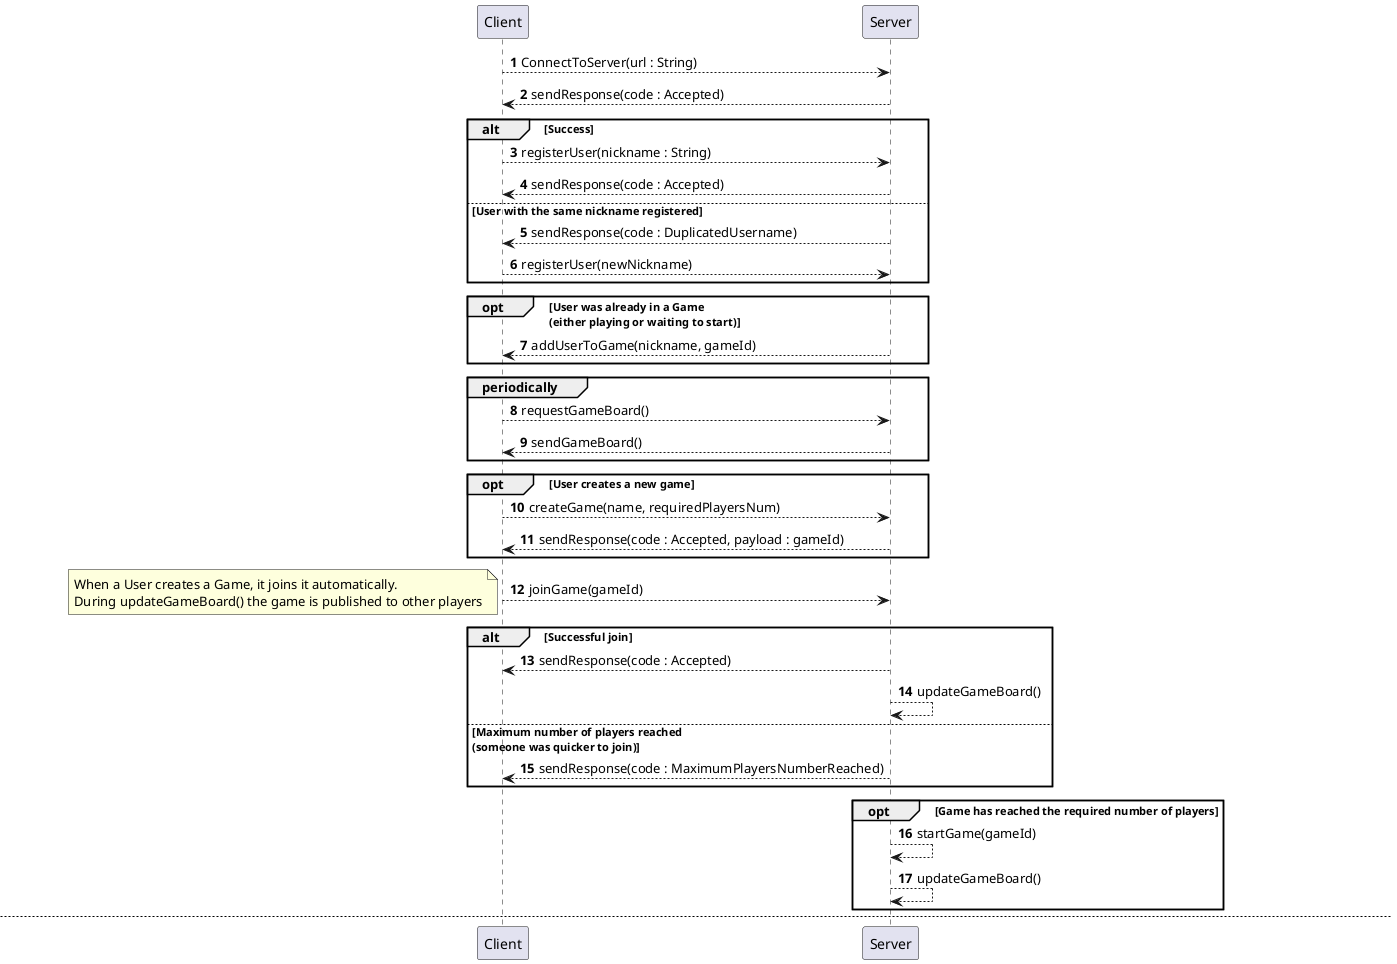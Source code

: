 @startuml
'https://plantuml.com/sequence-diagram

autonumber

Client --> Server : ConnectToServer(url : String)
'Es. tcp://localhost:2048
Server --> Client : sendResponse(code : Accepted)

alt Success

    Client --> Server : registerUser(nickname : String)
    Server --> Client : sendResponse(code : Accepted)

else User with the same nickname registered
    Server --> Client : sendResponse(code : DuplicatedUsername)
    Client --> Server : registerUser(newNickname)
end

opt User was already in a Game \n(either playing or waiting to start)
    Server --> Client : addUserToGame(nickname, gameId)
end

group periodically
    Client --> Server : requestGameBoard()
    Server --> Client : sendGameBoard()
end

opt User creates a new game
    Client --> Server : createGame(name, requiredPlayersNum)
    Server --> Client : sendResponse(code : Accepted, payload : gameId)

end
Client --> Server : joinGame(gameId)
note bottom: When a User creates a Game, it joins it automatically. \nDuring updateGameBoard() the game is published to other players

alt Successful join
    Server --> Client : sendResponse(code : Accepted)
    Server --> Server : updateGameBoard()
else Maximum number of players reached \n(someone was quicker to join)
    Server --> Client : sendResponse(code : MaximumPlayersNumberReached)
end

opt Game has reached the required number of players
    Server --> Server : startGame(gameId)
    Server --> Server : updateGameBoard()
end

newpage

'Game initialization

Server --> Client : sendPlayerSetupInformation()
note left : Sent setup info: 2 resource cards, 1 gold card, \ninitial card, 2 objective cards
loop On invalid move
Client --> Server : sendSetupChoice(initialCardSide, objectiveCard)
Server --> Client : sendResponse(code : InvalidChoice)


newpage

'Player plays
Server --> Client : sendGameInfo()
note right : information include players maps, number of points, visible cards to draw
note bottom : client checks to be the current player and checks the free points on its map

loop On invalid move
Client --> Server : sendCardToPlay(cardId, Side, Point)
Server --> Client : sendResponse(core : InvalidMove)
end
Server --> Client : sendResponse(code : Accepted)
note bottom : Client draws locally

loop on invalid move
Client --> Server : sendDrawCommand(card, deckCode)
Server --> Client : sendResponse(code : InvalidDraw)
end

Server --> Client : sendResponse(code : Accepted)
Server --> Client : sendGameInfo()
note right : Update for other clients





@enduml